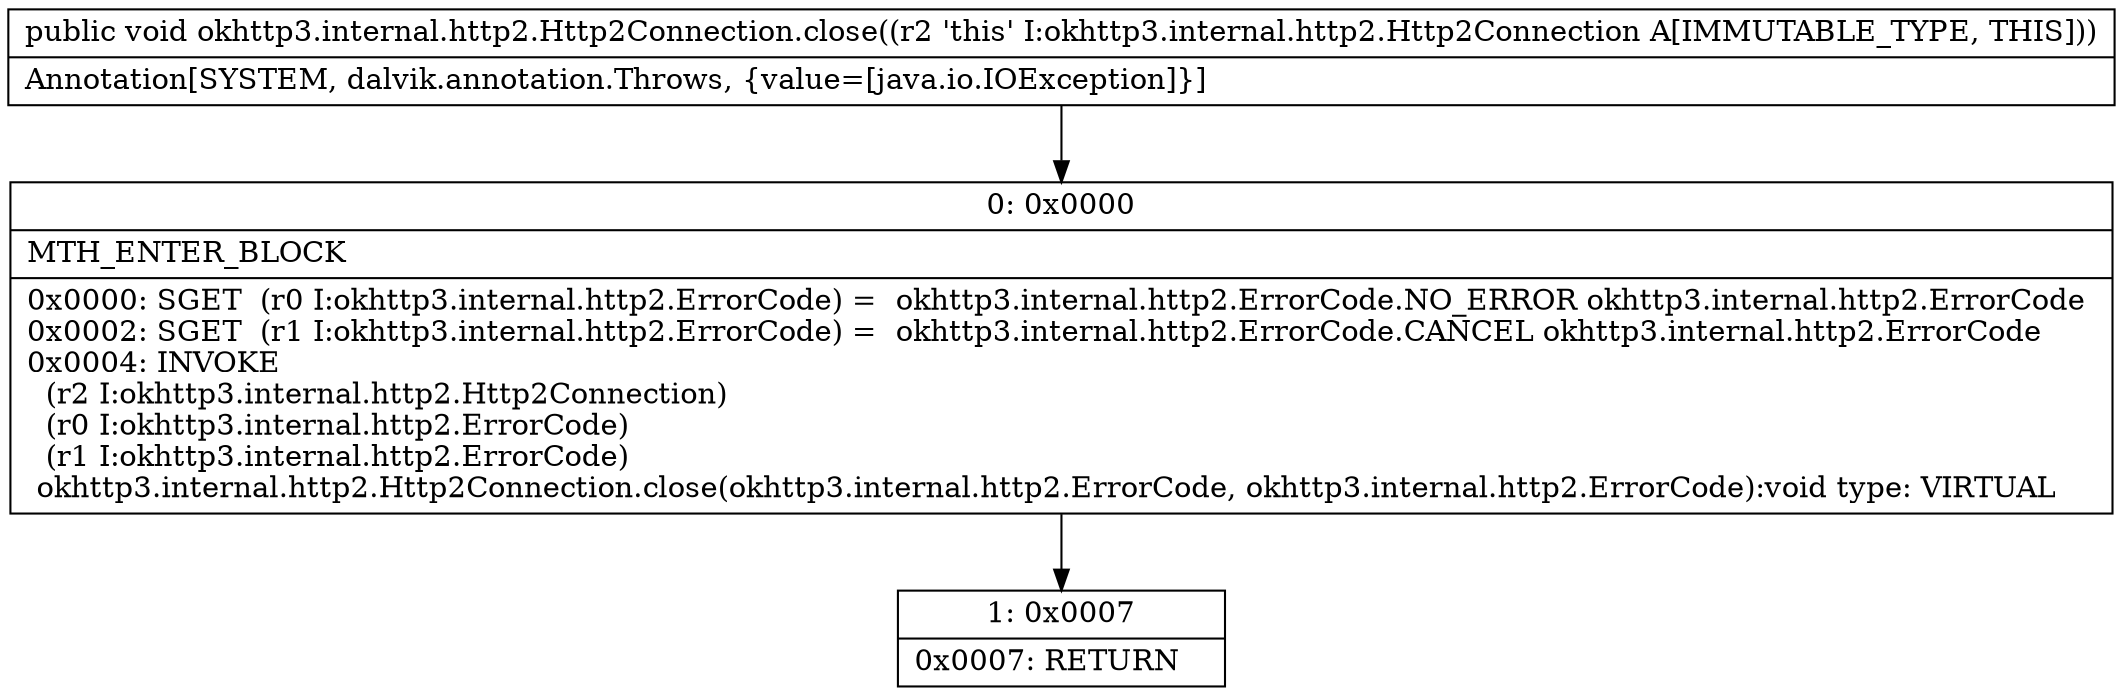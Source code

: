 digraph "CFG forokhttp3.internal.http2.Http2Connection.close()V" {
Node_0 [shape=record,label="{0\:\ 0x0000|MTH_ENTER_BLOCK\l|0x0000: SGET  (r0 I:okhttp3.internal.http2.ErrorCode) =  okhttp3.internal.http2.ErrorCode.NO_ERROR okhttp3.internal.http2.ErrorCode \l0x0002: SGET  (r1 I:okhttp3.internal.http2.ErrorCode) =  okhttp3.internal.http2.ErrorCode.CANCEL okhttp3.internal.http2.ErrorCode \l0x0004: INVOKE  \l  (r2 I:okhttp3.internal.http2.Http2Connection)\l  (r0 I:okhttp3.internal.http2.ErrorCode)\l  (r1 I:okhttp3.internal.http2.ErrorCode)\l okhttp3.internal.http2.Http2Connection.close(okhttp3.internal.http2.ErrorCode, okhttp3.internal.http2.ErrorCode):void type: VIRTUAL \l}"];
Node_1 [shape=record,label="{1\:\ 0x0007|0x0007: RETURN   \l}"];
MethodNode[shape=record,label="{public void okhttp3.internal.http2.Http2Connection.close((r2 'this' I:okhttp3.internal.http2.Http2Connection A[IMMUTABLE_TYPE, THIS]))  | Annotation[SYSTEM, dalvik.annotation.Throws, \{value=[java.io.IOException]\}]\l}"];
MethodNode -> Node_0;
Node_0 -> Node_1;
}

